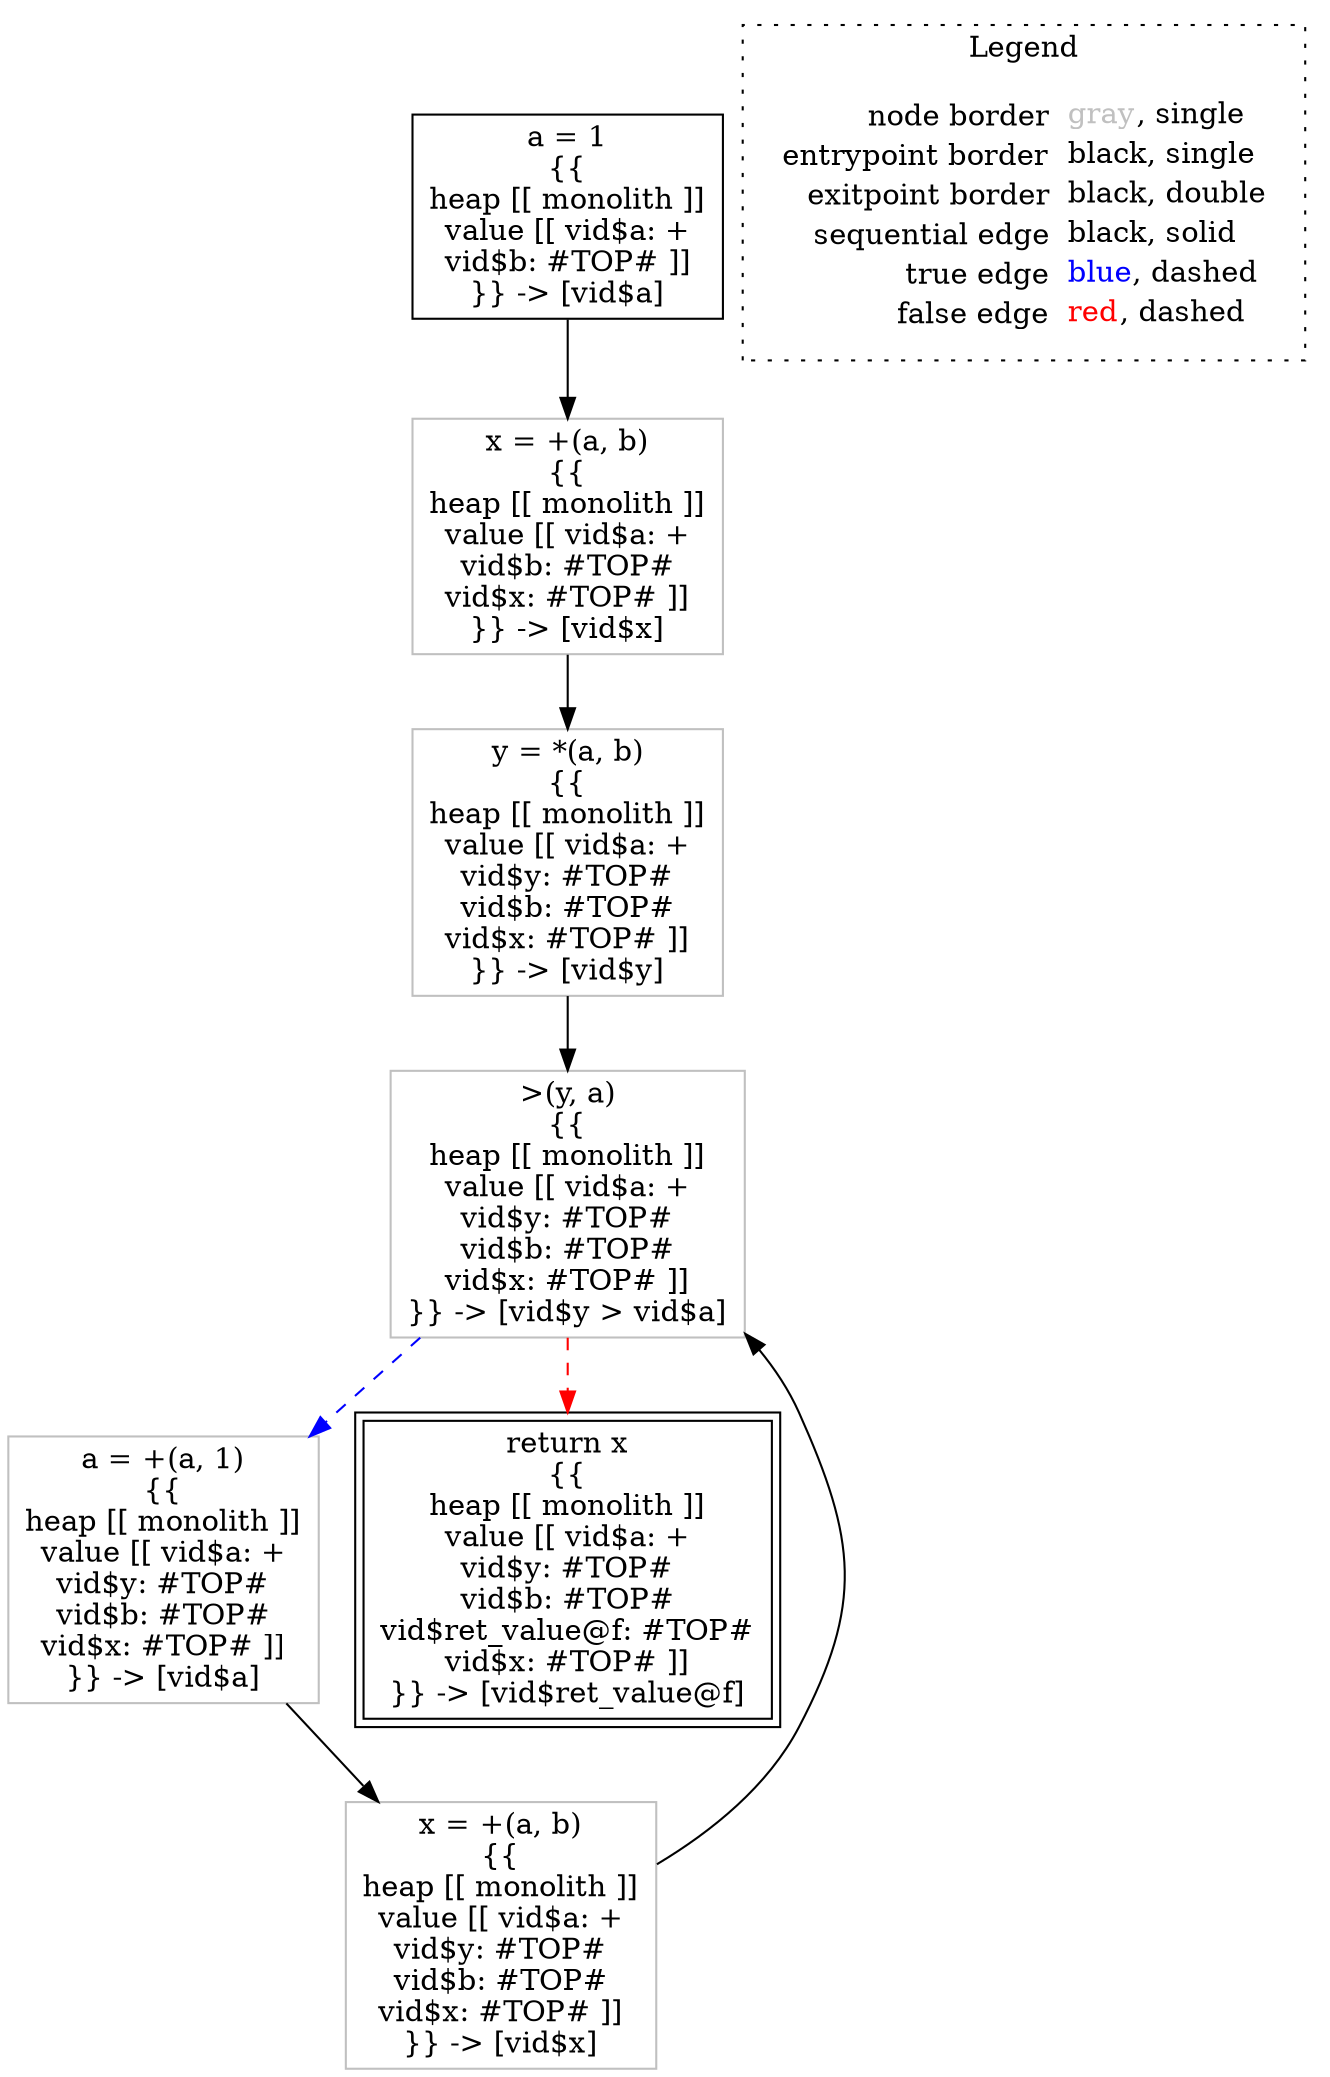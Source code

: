 digraph {
	"node0" [shape="rect",color="black",label=<a = 1<BR/>{{<BR/>heap [[ monolith ]]<BR/>value [[ vid$a: +<BR/>vid$b: #TOP# ]]<BR/>}} -&gt; [vid$a]>];
	"node1" [shape="rect",color="gray",label=<a = +(a, 1)<BR/>{{<BR/>heap [[ monolith ]]<BR/>value [[ vid$a: +<BR/>vid$y: #TOP#<BR/>vid$b: #TOP#<BR/>vid$x: #TOP# ]]<BR/>}} -&gt; [vid$a]>];
	"node2" [shape="rect",color="black",peripheries="2",label=<return x<BR/>{{<BR/>heap [[ monolith ]]<BR/>value [[ vid$a: +<BR/>vid$y: #TOP#<BR/>vid$b: #TOP#<BR/>vid$ret_value@f: #TOP#<BR/>vid$x: #TOP# ]]<BR/>}} -&gt; [vid$ret_value@f]>];
	"node3" [shape="rect",color="gray",label=<&gt;(y, a)<BR/>{{<BR/>heap [[ monolith ]]<BR/>value [[ vid$a: +<BR/>vid$y: #TOP#<BR/>vid$b: #TOP#<BR/>vid$x: #TOP# ]]<BR/>}} -&gt; [vid$y &gt; vid$a]>];
	"node4" [shape="rect",color="gray",label=<x = +(a, b)<BR/>{{<BR/>heap [[ monolith ]]<BR/>value [[ vid$a: +<BR/>vid$y: #TOP#<BR/>vid$b: #TOP#<BR/>vid$x: #TOP# ]]<BR/>}} -&gt; [vid$x]>];
	"node5" [shape="rect",color="gray",label=<y = *(a, b)<BR/>{{<BR/>heap [[ monolith ]]<BR/>value [[ vid$a: +<BR/>vid$y: #TOP#<BR/>vid$b: #TOP#<BR/>vid$x: #TOP# ]]<BR/>}} -&gt; [vid$y]>];
	"node6" [shape="rect",color="gray",label=<x = +(a, b)<BR/>{{<BR/>heap [[ monolith ]]<BR/>value [[ vid$a: +<BR/>vid$b: #TOP#<BR/>vid$x: #TOP# ]]<BR/>}} -&gt; [vid$x]>];
	"node1" -> "node4" [color="black"];
	"node0" -> "node6" [color="black"];
	"node3" -> "node1" [color="blue",style="dashed"];
	"node3" -> "node2" [color="red",style="dashed"];
	"node4" -> "node3" [color="black"];
	"node5" -> "node3" [color="black"];
	"node6" -> "node5" [color="black"];
subgraph cluster_legend {
	label="Legend";
	style=dotted;
	node [shape=plaintext];
	"legend" [label=<<table border="0" cellpadding="2" cellspacing="0" cellborder="0"><tr><td align="right">node border&nbsp;</td><td align="left"><font color="gray">gray</font>, single</td></tr><tr><td align="right">entrypoint border&nbsp;</td><td align="left"><font color="black">black</font>, single</td></tr><tr><td align="right">exitpoint border&nbsp;</td><td align="left"><font color="black">black</font>, double</td></tr><tr><td align="right">sequential edge&nbsp;</td><td align="left"><font color="black">black</font>, solid</td></tr><tr><td align="right">true edge&nbsp;</td><td align="left"><font color="blue">blue</font>, dashed</td></tr><tr><td align="right">false edge&nbsp;</td><td align="left"><font color="red">red</font>, dashed</td></tr></table>>];
}

}
